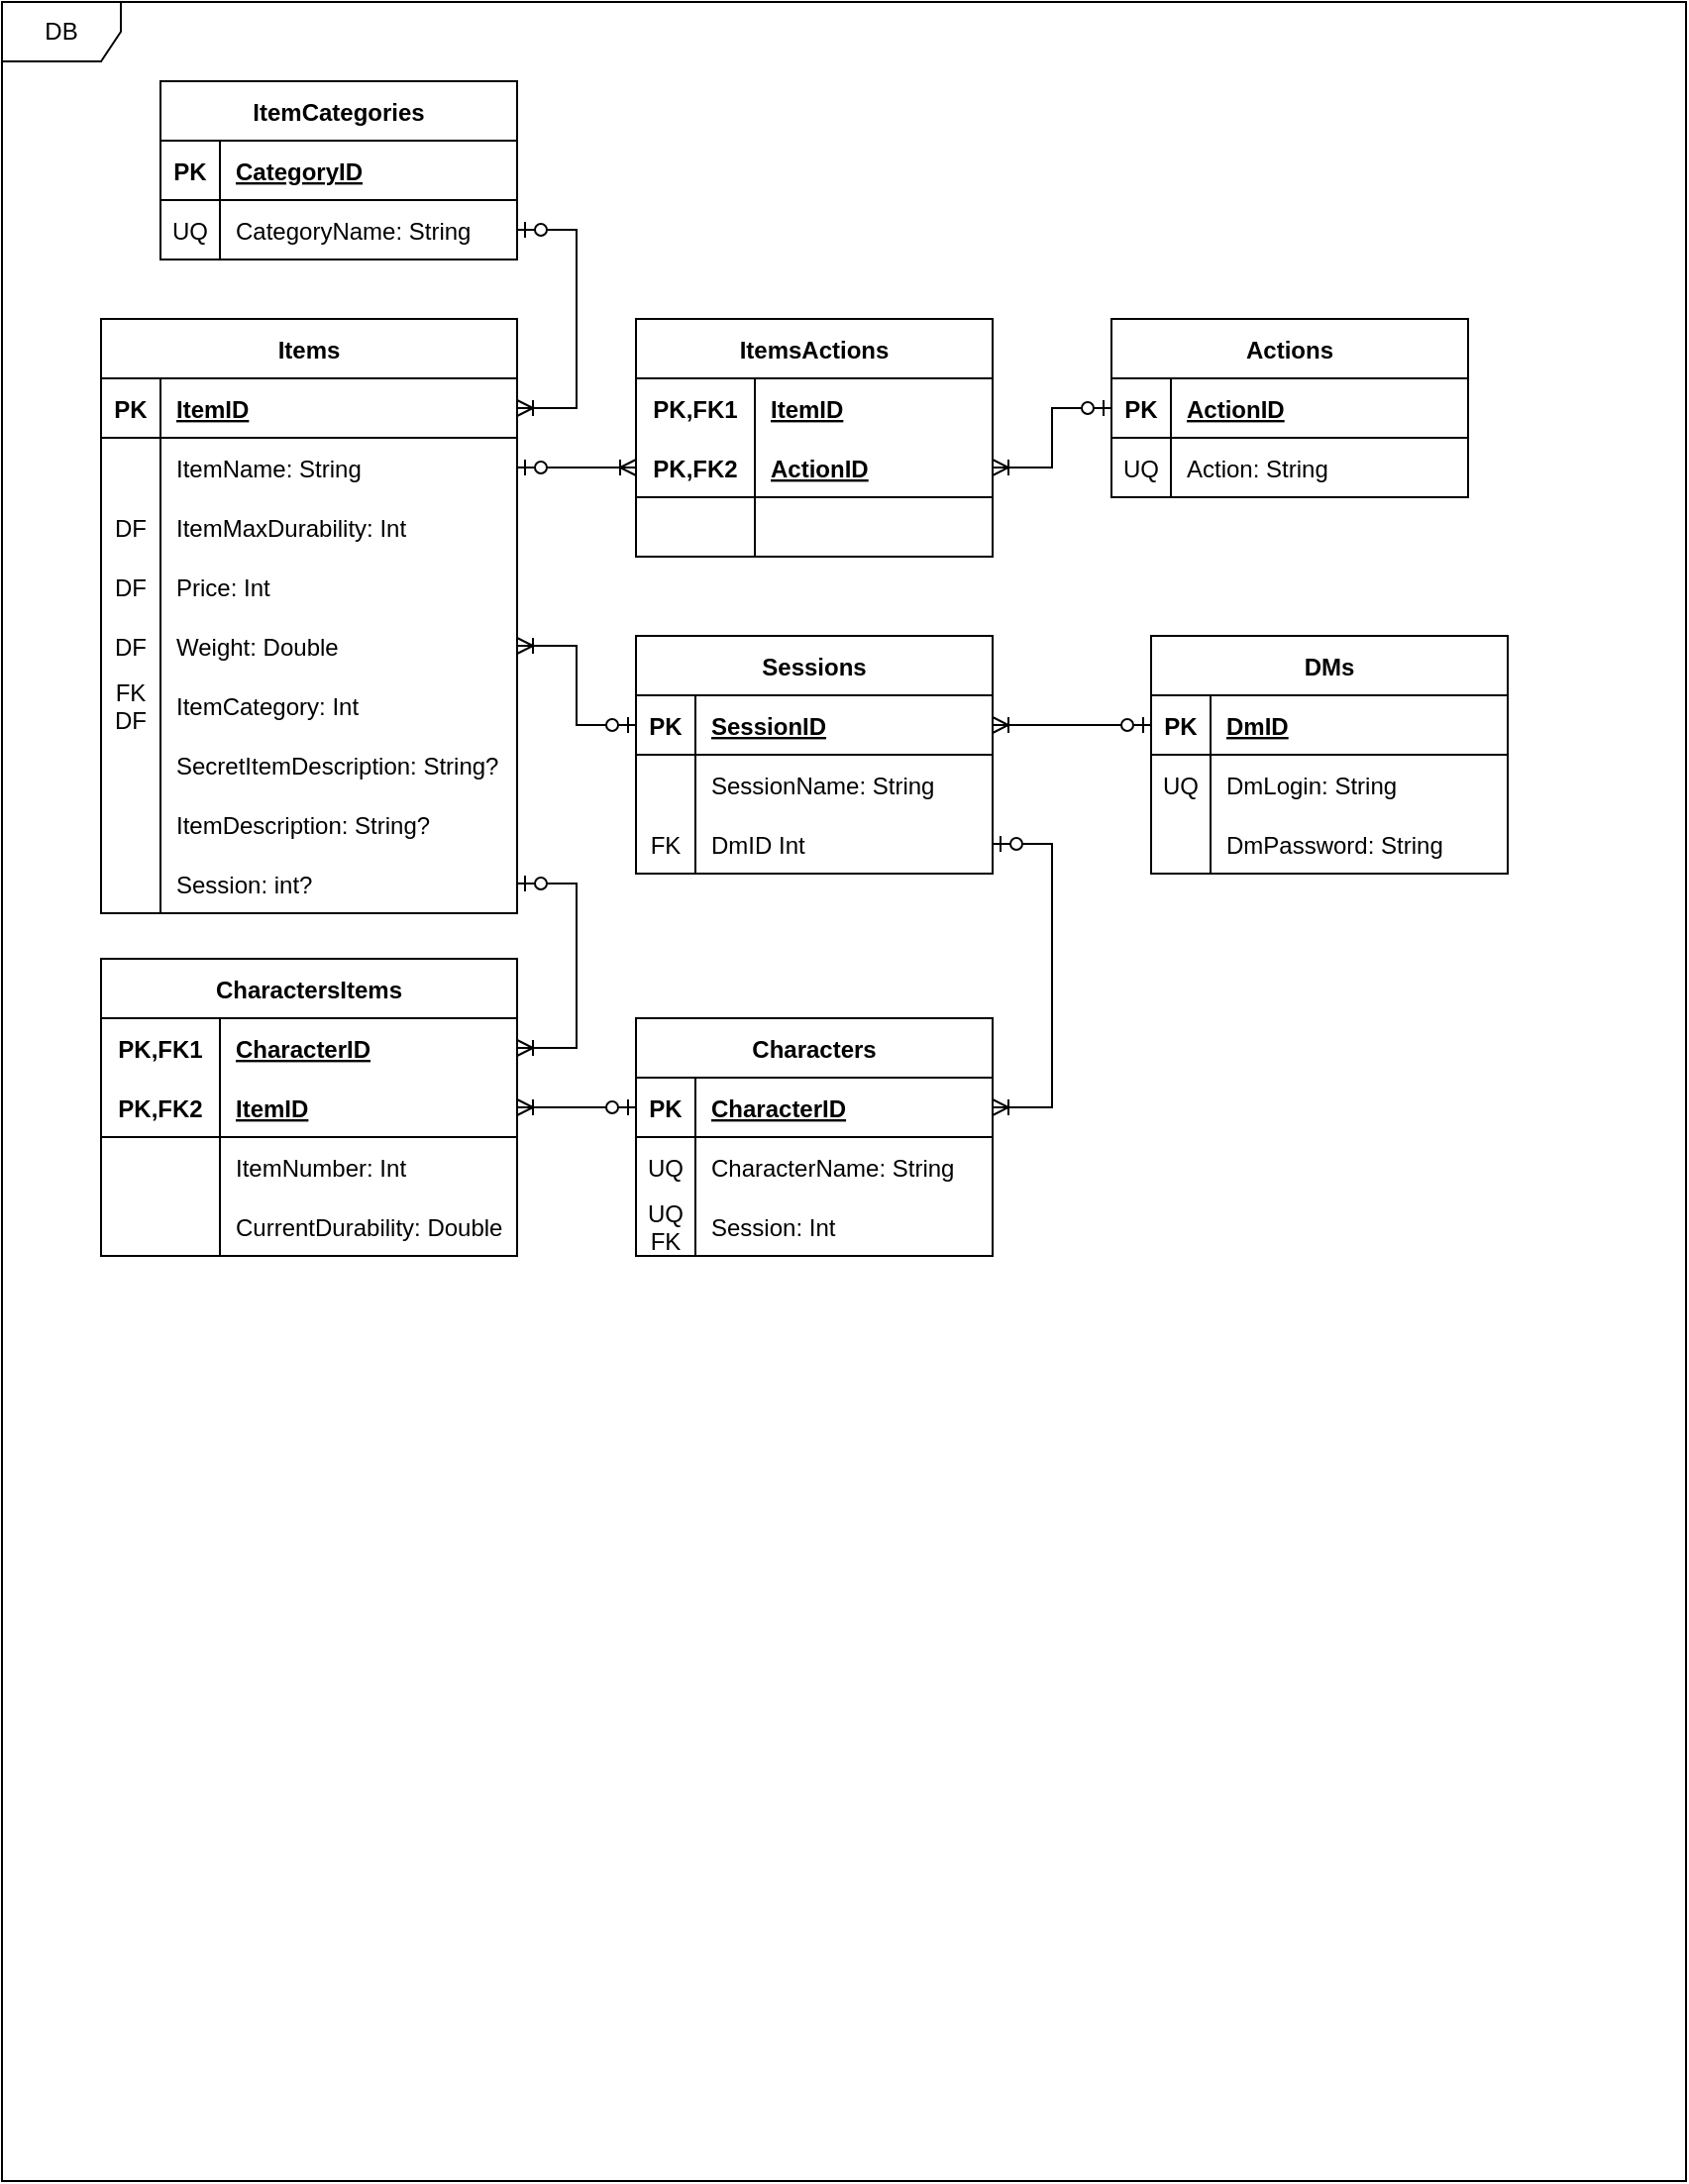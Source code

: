 <mxfile version="20.7.4" type="device"><diagram name="Page-1" id="c4acf3e9-155e-7222-9cf6-157b1a14988f"><mxGraphModel dx="1386" dy="783" grid="0" gridSize="10" guides="1" tooltips="1" connect="1" arrows="1" fold="1" page="1" pageScale="1" pageWidth="850" pageHeight="1100" background="none" math="0" shadow="0"><root><mxCell id="0"/><mxCell id="1" parent="0"/><mxCell id="YHHfuSLydvviwbBUo5Nz-66" value="DB" style="shape=umlFrame;whiteSpace=wrap;html=1;" parent="1" vertex="1"><mxGeometry width="850" height="1100" as="geometry"/></mxCell><mxCell id="YHHfuSLydvviwbBUo5Nz-67" value="ItemCategories" style="shape=table;startSize=30;container=1;collapsible=1;childLayout=tableLayout;fixedRows=1;rowLines=0;fontStyle=1;align=center;resizeLast=1;" parent="1" vertex="1"><mxGeometry x="80" y="40" width="180" height="90" as="geometry"/></mxCell><mxCell id="YHHfuSLydvviwbBUo5Nz-68" value="" style="shape=tableRow;horizontal=0;startSize=0;swimlaneHead=0;swimlaneBody=0;fillColor=none;collapsible=0;dropTarget=0;points=[[0,0.5],[1,0.5]];portConstraint=eastwest;top=0;left=0;right=0;bottom=1;" parent="YHHfuSLydvviwbBUo5Nz-67" vertex="1"><mxGeometry y="30" width="180" height="30" as="geometry"/></mxCell><mxCell id="YHHfuSLydvviwbBUo5Nz-69" value="PK" style="shape=partialRectangle;connectable=0;fillColor=none;top=0;left=0;bottom=0;right=0;fontStyle=1;overflow=hidden;" parent="YHHfuSLydvviwbBUo5Nz-68" vertex="1"><mxGeometry width="30" height="30" as="geometry"><mxRectangle width="30" height="30" as="alternateBounds"/></mxGeometry></mxCell><mxCell id="YHHfuSLydvviwbBUo5Nz-70" value="CategoryID" style="shape=partialRectangle;connectable=0;fillColor=none;top=0;left=0;bottom=0;right=0;align=left;spacingLeft=6;fontStyle=5;overflow=hidden;" parent="YHHfuSLydvviwbBUo5Nz-68" vertex="1"><mxGeometry x="30" width="150" height="30" as="geometry"><mxRectangle width="150" height="30" as="alternateBounds"/></mxGeometry></mxCell><mxCell id="YHHfuSLydvviwbBUo5Nz-71" value="" style="shape=tableRow;horizontal=0;startSize=0;swimlaneHead=0;swimlaneBody=0;fillColor=none;collapsible=0;dropTarget=0;points=[[0,0.5],[1,0.5]];portConstraint=eastwest;top=0;left=0;right=0;bottom=0;" parent="YHHfuSLydvviwbBUo5Nz-67" vertex="1"><mxGeometry y="60" width="180" height="30" as="geometry"/></mxCell><mxCell id="YHHfuSLydvviwbBUo5Nz-72" value="UQ" style="shape=partialRectangle;connectable=0;fillColor=none;top=0;left=0;bottom=0;right=0;editable=1;overflow=hidden;" parent="YHHfuSLydvviwbBUo5Nz-71" vertex="1"><mxGeometry width="30" height="30" as="geometry"><mxRectangle width="30" height="30" as="alternateBounds"/></mxGeometry></mxCell><mxCell id="YHHfuSLydvviwbBUo5Nz-73" value="CategoryName: String" style="shape=partialRectangle;connectable=0;fillColor=none;top=0;left=0;bottom=0;right=0;align=left;spacingLeft=6;overflow=hidden;" parent="YHHfuSLydvviwbBUo5Nz-71" vertex="1"><mxGeometry x="30" width="150" height="30" as="geometry"><mxRectangle width="150" height="30" as="alternateBounds"/></mxGeometry></mxCell><mxCell id="YHHfuSLydvviwbBUo5Nz-80" value="Items" style="shape=table;startSize=30;container=1;collapsible=1;childLayout=tableLayout;fixedRows=1;rowLines=0;fontStyle=1;align=center;resizeLast=1;" parent="1" vertex="1"><mxGeometry x="50" y="160" width="210" height="300" as="geometry"/></mxCell><mxCell id="YHHfuSLydvviwbBUo5Nz-81" value="" style="shape=tableRow;horizontal=0;startSize=0;swimlaneHead=0;swimlaneBody=0;fillColor=none;collapsible=0;dropTarget=0;points=[[0,0.5],[1,0.5]];portConstraint=eastwest;top=0;left=0;right=0;bottom=1;" parent="YHHfuSLydvviwbBUo5Nz-80" vertex="1"><mxGeometry y="30" width="210" height="30" as="geometry"/></mxCell><mxCell id="YHHfuSLydvviwbBUo5Nz-82" value="PK" style="shape=partialRectangle;connectable=0;fillColor=none;top=0;left=0;bottom=0;right=0;fontStyle=1;overflow=hidden;" parent="YHHfuSLydvviwbBUo5Nz-81" vertex="1"><mxGeometry width="30" height="30" as="geometry"><mxRectangle width="30" height="30" as="alternateBounds"/></mxGeometry></mxCell><mxCell id="YHHfuSLydvviwbBUo5Nz-83" value="ItemID" style="shape=partialRectangle;connectable=0;fillColor=none;top=0;left=0;bottom=0;right=0;align=left;spacingLeft=6;fontStyle=5;overflow=hidden;" parent="YHHfuSLydvviwbBUo5Nz-81" vertex="1"><mxGeometry x="30" width="180" height="30" as="geometry"><mxRectangle width="180" height="30" as="alternateBounds"/></mxGeometry></mxCell><mxCell id="YHHfuSLydvviwbBUo5Nz-84" value="" style="shape=tableRow;horizontal=0;startSize=0;swimlaneHead=0;swimlaneBody=0;fillColor=none;collapsible=0;dropTarget=0;points=[[0,0.5],[1,0.5]];portConstraint=eastwest;top=0;left=0;right=0;bottom=0;" parent="YHHfuSLydvviwbBUo5Nz-80" vertex="1"><mxGeometry y="60" width="210" height="30" as="geometry"/></mxCell><mxCell id="YHHfuSLydvviwbBUo5Nz-85" value="" style="shape=partialRectangle;connectable=0;fillColor=none;top=0;left=0;bottom=0;right=0;editable=1;overflow=hidden;" parent="YHHfuSLydvviwbBUo5Nz-84" vertex="1"><mxGeometry width="30" height="30" as="geometry"><mxRectangle width="30" height="30" as="alternateBounds"/></mxGeometry></mxCell><mxCell id="YHHfuSLydvviwbBUo5Nz-86" value="ItemName: String" style="shape=partialRectangle;connectable=0;fillColor=none;top=0;left=0;bottom=0;right=0;align=left;spacingLeft=6;overflow=hidden;" parent="YHHfuSLydvviwbBUo5Nz-84" vertex="1"><mxGeometry x="30" width="180" height="30" as="geometry"><mxRectangle width="180" height="30" as="alternateBounds"/></mxGeometry></mxCell><mxCell id="YHHfuSLydvviwbBUo5Nz-87" value="" style="shape=tableRow;horizontal=0;startSize=0;swimlaneHead=0;swimlaneBody=0;fillColor=none;collapsible=0;dropTarget=0;points=[[0,0.5],[1,0.5]];portConstraint=eastwest;top=0;left=0;right=0;bottom=0;" parent="YHHfuSLydvviwbBUo5Nz-80" vertex="1"><mxGeometry y="90" width="210" height="30" as="geometry"/></mxCell><mxCell id="YHHfuSLydvviwbBUo5Nz-88" value="DF" style="shape=partialRectangle;connectable=0;fillColor=none;top=0;left=0;bottom=0;right=0;editable=1;overflow=hidden;" parent="YHHfuSLydvviwbBUo5Nz-87" vertex="1"><mxGeometry width="30" height="30" as="geometry"><mxRectangle width="30" height="30" as="alternateBounds"/></mxGeometry></mxCell><mxCell id="YHHfuSLydvviwbBUo5Nz-89" value="ItemMaxDurability: Int" style="shape=partialRectangle;connectable=0;fillColor=none;top=0;left=0;bottom=0;right=0;align=left;spacingLeft=6;overflow=hidden;" parent="YHHfuSLydvviwbBUo5Nz-87" vertex="1"><mxGeometry x="30" width="180" height="30" as="geometry"><mxRectangle width="180" height="30" as="alternateBounds"/></mxGeometry></mxCell><mxCell id="YHHfuSLydvviwbBUo5Nz-90" value="" style="shape=tableRow;horizontal=0;startSize=0;swimlaneHead=0;swimlaneBody=0;fillColor=none;collapsible=0;dropTarget=0;points=[[0,0.5],[1,0.5]];portConstraint=eastwest;top=0;left=0;right=0;bottom=0;" parent="YHHfuSLydvviwbBUo5Nz-80" vertex="1"><mxGeometry y="120" width="210" height="30" as="geometry"/></mxCell><mxCell id="YHHfuSLydvviwbBUo5Nz-91" value="DF" style="shape=partialRectangle;connectable=0;fillColor=none;top=0;left=0;bottom=0;right=0;editable=1;overflow=hidden;" parent="YHHfuSLydvviwbBUo5Nz-90" vertex="1"><mxGeometry width="30" height="30" as="geometry"><mxRectangle width="30" height="30" as="alternateBounds"/></mxGeometry></mxCell><mxCell id="YHHfuSLydvviwbBUo5Nz-92" value="Price: Int" style="shape=partialRectangle;connectable=0;fillColor=none;top=0;left=0;bottom=0;right=0;align=left;spacingLeft=6;overflow=hidden;" parent="YHHfuSLydvviwbBUo5Nz-90" vertex="1"><mxGeometry x="30" width="180" height="30" as="geometry"><mxRectangle width="180" height="30" as="alternateBounds"/></mxGeometry></mxCell><mxCell id="YHHfuSLydvviwbBUo5Nz-93" value="" style="shape=tableRow;horizontal=0;startSize=0;swimlaneHead=0;swimlaneBody=0;fillColor=none;collapsible=0;dropTarget=0;points=[[0,0.5],[1,0.5]];portConstraint=eastwest;top=0;left=0;right=0;bottom=0;" parent="YHHfuSLydvviwbBUo5Nz-80" vertex="1"><mxGeometry y="150" width="210" height="30" as="geometry"/></mxCell><mxCell id="YHHfuSLydvviwbBUo5Nz-94" value="DF" style="shape=partialRectangle;connectable=0;fillColor=none;top=0;left=0;bottom=0;right=0;editable=1;overflow=hidden;" parent="YHHfuSLydvviwbBUo5Nz-93" vertex="1"><mxGeometry width="30" height="30" as="geometry"><mxRectangle width="30" height="30" as="alternateBounds"/></mxGeometry></mxCell><mxCell id="YHHfuSLydvviwbBUo5Nz-95" value="Weight: Double" style="shape=partialRectangle;connectable=0;fillColor=none;top=0;left=0;bottom=0;right=0;align=left;spacingLeft=6;overflow=hidden;" parent="YHHfuSLydvviwbBUo5Nz-93" vertex="1"><mxGeometry x="30" width="180" height="30" as="geometry"><mxRectangle width="180" height="30" as="alternateBounds"/></mxGeometry></mxCell><mxCell id="YHHfuSLydvviwbBUo5Nz-96" value="" style="shape=tableRow;horizontal=0;startSize=0;swimlaneHead=0;swimlaneBody=0;fillColor=none;collapsible=0;dropTarget=0;points=[[0,0.5],[1,0.5]];portConstraint=eastwest;top=0;left=0;right=0;bottom=0;" parent="YHHfuSLydvviwbBUo5Nz-80" vertex="1"><mxGeometry y="180" width="210" height="30" as="geometry"/></mxCell><mxCell id="YHHfuSLydvviwbBUo5Nz-97" value="FK&#10;DF" style="shape=partialRectangle;connectable=0;fillColor=none;top=0;left=0;bottom=0;right=0;editable=1;overflow=hidden;" parent="YHHfuSLydvviwbBUo5Nz-96" vertex="1"><mxGeometry width="30" height="30" as="geometry"><mxRectangle width="30" height="30" as="alternateBounds"/></mxGeometry></mxCell><mxCell id="YHHfuSLydvviwbBUo5Nz-98" value="ItemCategory: Int" style="shape=partialRectangle;connectable=0;fillColor=none;top=0;left=0;bottom=0;right=0;align=left;spacingLeft=6;overflow=hidden;" parent="YHHfuSLydvviwbBUo5Nz-96" vertex="1"><mxGeometry x="30" width="180" height="30" as="geometry"><mxRectangle width="180" height="30" as="alternateBounds"/></mxGeometry></mxCell><mxCell id="5GeJG0-YzMfBoGwI85q9-1" value="" style="shape=tableRow;horizontal=0;startSize=0;swimlaneHead=0;swimlaneBody=0;fillColor=none;collapsible=0;dropTarget=0;points=[[0,0.5],[1,0.5]];portConstraint=eastwest;top=0;left=0;right=0;bottom=0;" parent="YHHfuSLydvviwbBUo5Nz-80" vertex="1"><mxGeometry y="210" width="210" height="30" as="geometry"/></mxCell><mxCell id="5GeJG0-YzMfBoGwI85q9-2" value="" style="shape=partialRectangle;connectable=0;fillColor=none;top=0;left=0;bottom=0;right=0;editable=1;overflow=hidden;" parent="5GeJG0-YzMfBoGwI85q9-1" vertex="1"><mxGeometry width="30" height="30" as="geometry"><mxRectangle width="30" height="30" as="alternateBounds"/></mxGeometry></mxCell><mxCell id="5GeJG0-YzMfBoGwI85q9-3" value="SecretItemDescription: String?" style="shape=partialRectangle;connectable=0;fillColor=none;top=0;left=0;bottom=0;right=0;align=left;spacingLeft=6;overflow=hidden;" parent="5GeJG0-YzMfBoGwI85q9-1" vertex="1"><mxGeometry x="30" width="180" height="30" as="geometry"><mxRectangle width="180" height="30" as="alternateBounds"/></mxGeometry></mxCell><mxCell id="YHHfuSLydvviwbBUo5Nz-99" value="" style="shape=tableRow;horizontal=0;startSize=0;swimlaneHead=0;swimlaneBody=0;fillColor=none;collapsible=0;dropTarget=0;points=[[0,0.5],[1,0.5]];portConstraint=eastwest;top=0;left=0;right=0;bottom=0;" parent="YHHfuSLydvviwbBUo5Nz-80" vertex="1"><mxGeometry y="240" width="210" height="30" as="geometry"/></mxCell><mxCell id="YHHfuSLydvviwbBUo5Nz-100" value="" style="shape=partialRectangle;connectable=0;fillColor=none;top=0;left=0;bottom=0;right=0;editable=1;overflow=hidden;" parent="YHHfuSLydvviwbBUo5Nz-99" vertex="1"><mxGeometry width="30" height="30" as="geometry"><mxRectangle width="30" height="30" as="alternateBounds"/></mxGeometry></mxCell><mxCell id="YHHfuSLydvviwbBUo5Nz-101" value="ItemDescription: String?" style="shape=partialRectangle;connectable=0;fillColor=none;top=0;left=0;bottom=0;right=0;align=left;spacingLeft=6;overflow=hidden;" parent="YHHfuSLydvviwbBUo5Nz-99" vertex="1"><mxGeometry x="30" width="180" height="30" as="geometry"><mxRectangle width="180" height="30" as="alternateBounds"/></mxGeometry></mxCell><mxCell id="V3G9GHO6WLekc8sgnRj2-1" value="" style="shape=tableRow;horizontal=0;startSize=0;swimlaneHead=0;swimlaneBody=0;fillColor=none;collapsible=0;dropTarget=0;points=[[0,0.5],[1,0.5]];portConstraint=eastwest;top=0;left=0;right=0;bottom=0;" vertex="1" parent="YHHfuSLydvviwbBUo5Nz-80"><mxGeometry y="270" width="210" height="30" as="geometry"/></mxCell><mxCell id="V3G9GHO6WLekc8sgnRj2-2" value="" style="shape=partialRectangle;connectable=0;fillColor=none;top=0;left=0;bottom=0;right=0;editable=1;overflow=hidden;" vertex="1" parent="V3G9GHO6WLekc8sgnRj2-1"><mxGeometry width="30" height="30" as="geometry"><mxRectangle width="30" height="30" as="alternateBounds"/></mxGeometry></mxCell><mxCell id="V3G9GHO6WLekc8sgnRj2-3" value="Session: int?" style="shape=partialRectangle;connectable=0;fillColor=none;top=0;left=0;bottom=0;right=0;align=left;spacingLeft=6;overflow=hidden;" vertex="1" parent="V3G9GHO6WLekc8sgnRj2-1"><mxGeometry x="30" width="180" height="30" as="geometry"><mxRectangle width="180" height="30" as="alternateBounds"/></mxGeometry></mxCell><mxCell id="YHHfuSLydvviwbBUo5Nz-102" value="Actions" style="shape=table;startSize=30;container=1;collapsible=1;childLayout=tableLayout;fixedRows=1;rowLines=0;fontStyle=1;align=center;resizeLast=1;" parent="1" vertex="1"><mxGeometry x="560" y="160" width="180" height="90" as="geometry"/></mxCell><mxCell id="YHHfuSLydvviwbBUo5Nz-103" value="" style="shape=tableRow;horizontal=0;startSize=0;swimlaneHead=0;swimlaneBody=0;fillColor=none;collapsible=0;dropTarget=0;points=[[0,0.5],[1,0.5]];portConstraint=eastwest;top=0;left=0;right=0;bottom=1;" parent="YHHfuSLydvviwbBUo5Nz-102" vertex="1"><mxGeometry y="30" width="180" height="30" as="geometry"/></mxCell><mxCell id="YHHfuSLydvviwbBUo5Nz-104" value="PK" style="shape=partialRectangle;connectable=0;fillColor=none;top=0;left=0;bottom=0;right=0;fontStyle=1;overflow=hidden;" parent="YHHfuSLydvviwbBUo5Nz-103" vertex="1"><mxGeometry width="30" height="30" as="geometry"><mxRectangle width="30" height="30" as="alternateBounds"/></mxGeometry></mxCell><mxCell id="YHHfuSLydvviwbBUo5Nz-105" value="ActionID" style="shape=partialRectangle;connectable=0;fillColor=none;top=0;left=0;bottom=0;right=0;align=left;spacingLeft=6;fontStyle=5;overflow=hidden;" parent="YHHfuSLydvviwbBUo5Nz-103" vertex="1"><mxGeometry x="30" width="150" height="30" as="geometry"><mxRectangle width="150" height="30" as="alternateBounds"/></mxGeometry></mxCell><mxCell id="YHHfuSLydvviwbBUo5Nz-106" value="" style="shape=tableRow;horizontal=0;startSize=0;swimlaneHead=0;swimlaneBody=0;fillColor=none;collapsible=0;dropTarget=0;points=[[0,0.5],[1,0.5]];portConstraint=eastwest;top=0;left=0;right=0;bottom=0;" parent="YHHfuSLydvviwbBUo5Nz-102" vertex="1"><mxGeometry y="60" width="180" height="30" as="geometry"/></mxCell><mxCell id="YHHfuSLydvviwbBUo5Nz-107" value="UQ" style="shape=partialRectangle;connectable=0;fillColor=none;top=0;left=0;bottom=0;right=0;editable=1;overflow=hidden;" parent="YHHfuSLydvviwbBUo5Nz-106" vertex="1"><mxGeometry width="30" height="30" as="geometry"><mxRectangle width="30" height="30" as="alternateBounds"/></mxGeometry></mxCell><mxCell id="YHHfuSLydvviwbBUo5Nz-108" value="Action: String" style="shape=partialRectangle;connectable=0;fillColor=none;top=0;left=0;bottom=0;right=0;align=left;spacingLeft=6;overflow=hidden;" parent="YHHfuSLydvviwbBUo5Nz-106" vertex="1"><mxGeometry x="30" width="150" height="30" as="geometry"><mxRectangle width="150" height="30" as="alternateBounds"/></mxGeometry></mxCell><mxCell id="YHHfuSLydvviwbBUo5Nz-115" value="ItemsActions" style="shape=table;startSize=30;container=1;collapsible=1;childLayout=tableLayout;fixedRows=1;rowLines=0;fontStyle=1;align=center;resizeLast=1;" parent="1" vertex="1"><mxGeometry x="320" y="160" width="180" height="120" as="geometry"/></mxCell><mxCell id="YHHfuSLydvviwbBUo5Nz-116" value="" style="shape=tableRow;horizontal=0;startSize=0;swimlaneHead=0;swimlaneBody=0;fillColor=none;collapsible=0;dropTarget=0;points=[[0,0.5],[1,0.5]];portConstraint=eastwest;top=0;left=0;right=0;bottom=0;" parent="YHHfuSLydvviwbBUo5Nz-115" vertex="1"><mxGeometry y="30" width="180" height="30" as="geometry"/></mxCell><mxCell id="YHHfuSLydvviwbBUo5Nz-117" value="PK,FK1" style="shape=partialRectangle;connectable=0;fillColor=none;top=0;left=0;bottom=0;right=0;fontStyle=1;overflow=hidden;" parent="YHHfuSLydvviwbBUo5Nz-116" vertex="1"><mxGeometry width="60" height="30" as="geometry"><mxRectangle width="60" height="30" as="alternateBounds"/></mxGeometry></mxCell><mxCell id="YHHfuSLydvviwbBUo5Nz-118" value="ItemID" style="shape=partialRectangle;connectable=0;fillColor=none;top=0;left=0;bottom=0;right=0;align=left;spacingLeft=6;fontStyle=5;overflow=hidden;" parent="YHHfuSLydvviwbBUo5Nz-116" vertex="1"><mxGeometry x="60" width="120" height="30" as="geometry"><mxRectangle width="120" height="30" as="alternateBounds"/></mxGeometry></mxCell><mxCell id="YHHfuSLydvviwbBUo5Nz-119" value="" style="shape=tableRow;horizontal=0;startSize=0;swimlaneHead=0;swimlaneBody=0;fillColor=none;collapsible=0;dropTarget=0;points=[[0,0.5],[1,0.5]];portConstraint=eastwest;top=0;left=0;right=0;bottom=1;" parent="YHHfuSLydvviwbBUo5Nz-115" vertex="1"><mxGeometry y="60" width="180" height="30" as="geometry"/></mxCell><mxCell id="YHHfuSLydvviwbBUo5Nz-120" value="PK,FK2" style="shape=partialRectangle;connectable=0;fillColor=none;top=0;left=0;bottom=0;right=0;fontStyle=1;overflow=hidden;" parent="YHHfuSLydvviwbBUo5Nz-119" vertex="1"><mxGeometry width="60" height="30" as="geometry"><mxRectangle width="60" height="30" as="alternateBounds"/></mxGeometry></mxCell><mxCell id="YHHfuSLydvviwbBUo5Nz-121" value="ActionID" style="shape=partialRectangle;connectable=0;fillColor=none;top=0;left=0;bottom=0;right=0;align=left;spacingLeft=6;fontStyle=5;overflow=hidden;" parent="YHHfuSLydvviwbBUo5Nz-119" vertex="1"><mxGeometry x="60" width="120" height="30" as="geometry"><mxRectangle width="120" height="30" as="alternateBounds"/></mxGeometry></mxCell><mxCell id="YHHfuSLydvviwbBUo5Nz-125" value="" style="shape=tableRow;horizontal=0;startSize=0;swimlaneHead=0;swimlaneBody=0;fillColor=none;collapsible=0;dropTarget=0;points=[[0,0.5],[1,0.5]];portConstraint=eastwest;top=0;left=0;right=0;bottom=0;" parent="YHHfuSLydvviwbBUo5Nz-115" vertex="1"><mxGeometry y="90" width="180" height="30" as="geometry"/></mxCell><mxCell id="YHHfuSLydvviwbBUo5Nz-126" value="" style="shape=partialRectangle;connectable=0;fillColor=none;top=0;left=0;bottom=0;right=0;editable=1;overflow=hidden;" parent="YHHfuSLydvviwbBUo5Nz-125" vertex="1"><mxGeometry width="60" height="30" as="geometry"><mxRectangle width="60" height="30" as="alternateBounds"/></mxGeometry></mxCell><mxCell id="YHHfuSLydvviwbBUo5Nz-127" value="" style="shape=partialRectangle;connectable=0;fillColor=none;top=0;left=0;bottom=0;right=0;align=left;spacingLeft=6;overflow=hidden;" parent="YHHfuSLydvviwbBUo5Nz-125" vertex="1"><mxGeometry x="60" width="120" height="30" as="geometry"><mxRectangle width="120" height="30" as="alternateBounds"/></mxGeometry></mxCell><mxCell id="YHHfuSLydvviwbBUo5Nz-128" value="DMs" style="shape=table;startSize=30;container=1;collapsible=1;childLayout=tableLayout;fixedRows=1;rowLines=0;fontStyle=1;align=center;resizeLast=1;" parent="1" vertex="1"><mxGeometry x="580" y="320" width="180" height="120" as="geometry"/></mxCell><mxCell id="YHHfuSLydvviwbBUo5Nz-129" value="" style="shape=tableRow;horizontal=0;startSize=0;swimlaneHead=0;swimlaneBody=0;fillColor=none;collapsible=0;dropTarget=0;points=[[0,0.5],[1,0.5]];portConstraint=eastwest;top=0;left=0;right=0;bottom=1;" parent="YHHfuSLydvviwbBUo5Nz-128" vertex="1"><mxGeometry y="30" width="180" height="30" as="geometry"/></mxCell><mxCell id="YHHfuSLydvviwbBUo5Nz-130" value="PK" style="shape=partialRectangle;connectable=0;fillColor=none;top=0;left=0;bottom=0;right=0;fontStyle=1;overflow=hidden;" parent="YHHfuSLydvviwbBUo5Nz-129" vertex="1"><mxGeometry width="30" height="30" as="geometry"><mxRectangle width="30" height="30" as="alternateBounds"/></mxGeometry></mxCell><mxCell id="YHHfuSLydvviwbBUo5Nz-131" value="DmID" style="shape=partialRectangle;connectable=0;fillColor=none;top=0;left=0;bottom=0;right=0;align=left;spacingLeft=6;fontStyle=5;overflow=hidden;" parent="YHHfuSLydvviwbBUo5Nz-129" vertex="1"><mxGeometry x="30" width="150" height="30" as="geometry"><mxRectangle width="150" height="30" as="alternateBounds"/></mxGeometry></mxCell><mxCell id="YHHfuSLydvviwbBUo5Nz-132" value="" style="shape=tableRow;horizontal=0;startSize=0;swimlaneHead=0;swimlaneBody=0;fillColor=none;collapsible=0;dropTarget=0;points=[[0,0.5],[1,0.5]];portConstraint=eastwest;top=0;left=0;right=0;bottom=0;" parent="YHHfuSLydvviwbBUo5Nz-128" vertex="1"><mxGeometry y="60" width="180" height="30" as="geometry"/></mxCell><mxCell id="YHHfuSLydvviwbBUo5Nz-133" value="UQ" style="shape=partialRectangle;connectable=0;fillColor=none;top=0;left=0;bottom=0;right=0;editable=1;overflow=hidden;" parent="YHHfuSLydvviwbBUo5Nz-132" vertex="1"><mxGeometry width="30" height="30" as="geometry"><mxRectangle width="30" height="30" as="alternateBounds"/></mxGeometry></mxCell><mxCell id="YHHfuSLydvviwbBUo5Nz-134" value="DmLogin: String" style="shape=partialRectangle;connectable=0;fillColor=none;top=0;left=0;bottom=0;right=0;align=left;spacingLeft=6;overflow=hidden;" parent="YHHfuSLydvviwbBUo5Nz-132" vertex="1"><mxGeometry x="30" width="150" height="30" as="geometry"><mxRectangle width="150" height="30" as="alternateBounds"/></mxGeometry></mxCell><mxCell id="YHHfuSLydvviwbBUo5Nz-135" value="" style="shape=tableRow;horizontal=0;startSize=0;swimlaneHead=0;swimlaneBody=0;fillColor=none;collapsible=0;dropTarget=0;points=[[0,0.5],[1,0.5]];portConstraint=eastwest;top=0;left=0;right=0;bottom=0;" parent="YHHfuSLydvviwbBUo5Nz-128" vertex="1"><mxGeometry y="90" width="180" height="30" as="geometry"/></mxCell><mxCell id="YHHfuSLydvviwbBUo5Nz-136" value="" style="shape=partialRectangle;connectable=0;fillColor=none;top=0;left=0;bottom=0;right=0;editable=1;overflow=hidden;" parent="YHHfuSLydvviwbBUo5Nz-135" vertex="1"><mxGeometry width="30" height="30" as="geometry"><mxRectangle width="30" height="30" as="alternateBounds"/></mxGeometry></mxCell><mxCell id="YHHfuSLydvviwbBUo5Nz-137" value="DmPassword: String" style="shape=partialRectangle;connectable=0;fillColor=none;top=0;left=0;bottom=0;right=0;align=left;spacingLeft=6;overflow=hidden;" parent="YHHfuSLydvviwbBUo5Nz-135" vertex="1"><mxGeometry x="30" width="150" height="30" as="geometry"><mxRectangle width="150" height="30" as="alternateBounds"/></mxGeometry></mxCell><mxCell id="YHHfuSLydvviwbBUo5Nz-141" value="Sessions" style="shape=table;startSize=30;container=1;collapsible=1;childLayout=tableLayout;fixedRows=1;rowLines=0;fontStyle=1;align=center;resizeLast=1;" parent="1" vertex="1"><mxGeometry x="320" y="320" width="180" height="120" as="geometry"/></mxCell><mxCell id="YHHfuSLydvviwbBUo5Nz-142" value="" style="shape=tableRow;horizontal=0;startSize=0;swimlaneHead=0;swimlaneBody=0;fillColor=none;collapsible=0;dropTarget=0;points=[[0,0.5],[1,0.5]];portConstraint=eastwest;top=0;left=0;right=0;bottom=1;" parent="YHHfuSLydvviwbBUo5Nz-141" vertex="1"><mxGeometry y="30" width="180" height="30" as="geometry"/></mxCell><mxCell id="YHHfuSLydvviwbBUo5Nz-143" value="PK" style="shape=partialRectangle;connectable=0;fillColor=none;top=0;left=0;bottom=0;right=0;fontStyle=1;overflow=hidden;" parent="YHHfuSLydvviwbBUo5Nz-142" vertex="1"><mxGeometry width="30" height="30" as="geometry"><mxRectangle width="30" height="30" as="alternateBounds"/></mxGeometry></mxCell><mxCell id="YHHfuSLydvviwbBUo5Nz-144" value="SessionID" style="shape=partialRectangle;connectable=0;fillColor=none;top=0;left=0;bottom=0;right=0;align=left;spacingLeft=6;fontStyle=5;overflow=hidden;" parent="YHHfuSLydvviwbBUo5Nz-142" vertex="1"><mxGeometry x="30" width="150" height="30" as="geometry"><mxRectangle width="150" height="30" as="alternateBounds"/></mxGeometry></mxCell><mxCell id="YHHfuSLydvviwbBUo5Nz-145" value="" style="shape=tableRow;horizontal=0;startSize=0;swimlaneHead=0;swimlaneBody=0;fillColor=none;collapsible=0;dropTarget=0;points=[[0,0.5],[1,0.5]];portConstraint=eastwest;top=0;left=0;right=0;bottom=0;" parent="YHHfuSLydvviwbBUo5Nz-141" vertex="1"><mxGeometry y="60" width="180" height="30" as="geometry"/></mxCell><mxCell id="YHHfuSLydvviwbBUo5Nz-146" value="" style="shape=partialRectangle;connectable=0;fillColor=none;top=0;left=0;bottom=0;right=0;editable=1;overflow=hidden;" parent="YHHfuSLydvviwbBUo5Nz-145" vertex="1"><mxGeometry width="30" height="30" as="geometry"><mxRectangle width="30" height="30" as="alternateBounds"/></mxGeometry></mxCell><mxCell id="YHHfuSLydvviwbBUo5Nz-147" value="SessionName: String" style="shape=partialRectangle;connectable=0;fillColor=none;top=0;left=0;bottom=0;right=0;align=left;spacingLeft=6;overflow=hidden;" parent="YHHfuSLydvviwbBUo5Nz-145" vertex="1"><mxGeometry x="30" width="150" height="30" as="geometry"><mxRectangle width="150" height="30" as="alternateBounds"/></mxGeometry></mxCell><mxCell id="YHHfuSLydvviwbBUo5Nz-148" value="" style="shape=tableRow;horizontal=0;startSize=0;swimlaneHead=0;swimlaneBody=0;fillColor=none;collapsible=0;dropTarget=0;points=[[0,0.5],[1,0.5]];portConstraint=eastwest;top=0;left=0;right=0;bottom=0;" parent="YHHfuSLydvviwbBUo5Nz-141" vertex="1"><mxGeometry y="90" width="180" height="30" as="geometry"/></mxCell><mxCell id="YHHfuSLydvviwbBUo5Nz-149" value="FK" style="shape=partialRectangle;connectable=0;fillColor=none;top=0;left=0;bottom=0;right=0;editable=1;overflow=hidden;" parent="YHHfuSLydvviwbBUo5Nz-148" vertex="1"><mxGeometry width="30" height="30" as="geometry"><mxRectangle width="30" height="30" as="alternateBounds"/></mxGeometry></mxCell><mxCell id="YHHfuSLydvviwbBUo5Nz-150" value="DmID Int" style="shape=partialRectangle;connectable=0;fillColor=none;top=0;left=0;bottom=0;right=0;align=left;spacingLeft=6;overflow=hidden;" parent="YHHfuSLydvviwbBUo5Nz-148" vertex="1"><mxGeometry x="30" width="150" height="30" as="geometry"><mxRectangle width="150" height="30" as="alternateBounds"/></mxGeometry></mxCell><mxCell id="YHHfuSLydvviwbBUo5Nz-154" value="Characters" style="shape=table;startSize=30;container=1;collapsible=1;childLayout=tableLayout;fixedRows=1;rowLines=0;fontStyle=1;align=center;resizeLast=1;" parent="1" vertex="1"><mxGeometry x="320" y="513" width="180" height="120" as="geometry"/></mxCell><mxCell id="YHHfuSLydvviwbBUo5Nz-155" value="" style="shape=tableRow;horizontal=0;startSize=0;swimlaneHead=0;swimlaneBody=0;fillColor=none;collapsible=0;dropTarget=0;points=[[0,0.5],[1,0.5]];portConstraint=eastwest;top=0;left=0;right=0;bottom=1;" parent="YHHfuSLydvviwbBUo5Nz-154" vertex="1"><mxGeometry y="30" width="180" height="30" as="geometry"/></mxCell><mxCell id="YHHfuSLydvviwbBUo5Nz-156" value="PK" style="shape=partialRectangle;connectable=0;fillColor=none;top=0;left=0;bottom=0;right=0;fontStyle=1;overflow=hidden;" parent="YHHfuSLydvviwbBUo5Nz-155" vertex="1"><mxGeometry width="30" height="30" as="geometry"><mxRectangle width="30" height="30" as="alternateBounds"/></mxGeometry></mxCell><mxCell id="YHHfuSLydvviwbBUo5Nz-157" value="CharacterID" style="shape=partialRectangle;connectable=0;fillColor=none;top=0;left=0;bottom=0;right=0;align=left;spacingLeft=6;fontStyle=5;overflow=hidden;" parent="YHHfuSLydvviwbBUo5Nz-155" vertex="1"><mxGeometry x="30" width="150" height="30" as="geometry"><mxRectangle width="150" height="30" as="alternateBounds"/></mxGeometry></mxCell><mxCell id="YHHfuSLydvviwbBUo5Nz-158" value="" style="shape=tableRow;horizontal=0;startSize=0;swimlaneHead=0;swimlaneBody=0;fillColor=none;collapsible=0;dropTarget=0;points=[[0,0.5],[1,0.5]];portConstraint=eastwest;top=0;left=0;right=0;bottom=0;" parent="YHHfuSLydvviwbBUo5Nz-154" vertex="1"><mxGeometry y="60" width="180" height="30" as="geometry"/></mxCell><mxCell id="YHHfuSLydvviwbBUo5Nz-159" value="UQ" style="shape=partialRectangle;connectable=0;fillColor=none;top=0;left=0;bottom=0;right=0;editable=1;overflow=hidden;" parent="YHHfuSLydvviwbBUo5Nz-158" vertex="1"><mxGeometry width="30" height="30" as="geometry"><mxRectangle width="30" height="30" as="alternateBounds"/></mxGeometry></mxCell><mxCell id="YHHfuSLydvviwbBUo5Nz-160" value="CharacterName: String" style="shape=partialRectangle;connectable=0;fillColor=none;top=0;left=0;bottom=0;right=0;align=left;spacingLeft=6;overflow=hidden;" parent="YHHfuSLydvviwbBUo5Nz-158" vertex="1"><mxGeometry x="30" width="150" height="30" as="geometry"><mxRectangle width="150" height="30" as="alternateBounds"/></mxGeometry></mxCell><mxCell id="YHHfuSLydvviwbBUo5Nz-161" value="" style="shape=tableRow;horizontal=0;startSize=0;swimlaneHead=0;swimlaneBody=0;fillColor=none;collapsible=0;dropTarget=0;points=[[0,0.5],[1,0.5]];portConstraint=eastwest;top=0;left=0;right=0;bottom=0;" parent="YHHfuSLydvviwbBUo5Nz-154" vertex="1"><mxGeometry y="90" width="180" height="30" as="geometry"/></mxCell><mxCell id="YHHfuSLydvviwbBUo5Nz-162" value="UQ&#10;FK" style="shape=partialRectangle;connectable=0;fillColor=none;top=0;left=0;bottom=0;right=0;editable=1;overflow=hidden;" parent="YHHfuSLydvviwbBUo5Nz-161" vertex="1"><mxGeometry width="30" height="30" as="geometry"><mxRectangle width="30" height="30" as="alternateBounds"/></mxGeometry></mxCell><mxCell id="YHHfuSLydvviwbBUo5Nz-163" value="Session: Int" style="shape=partialRectangle;connectable=0;fillColor=none;top=0;left=0;bottom=0;right=0;align=left;spacingLeft=6;overflow=hidden;" parent="YHHfuSLydvviwbBUo5Nz-161" vertex="1"><mxGeometry x="30" width="150" height="30" as="geometry"><mxRectangle width="150" height="30" as="alternateBounds"/></mxGeometry></mxCell><mxCell id="YHHfuSLydvviwbBUo5Nz-167" value="CharactersItems" style="shape=table;startSize=30;container=1;collapsible=1;childLayout=tableLayout;fixedRows=1;rowLines=0;fontStyle=1;align=center;resizeLast=1;" parent="1" vertex="1"><mxGeometry x="50" y="483" width="210" height="150" as="geometry"/></mxCell><mxCell id="YHHfuSLydvviwbBUo5Nz-168" value="" style="shape=tableRow;horizontal=0;startSize=0;swimlaneHead=0;swimlaneBody=0;fillColor=none;collapsible=0;dropTarget=0;points=[[0,0.5],[1,0.5]];portConstraint=eastwest;top=0;left=0;right=0;bottom=0;" parent="YHHfuSLydvviwbBUo5Nz-167" vertex="1"><mxGeometry y="30" width="210" height="30" as="geometry"/></mxCell><mxCell id="YHHfuSLydvviwbBUo5Nz-169" value="PK,FK1" style="shape=partialRectangle;connectable=0;fillColor=none;top=0;left=0;bottom=0;right=0;fontStyle=1;overflow=hidden;" parent="YHHfuSLydvviwbBUo5Nz-168" vertex="1"><mxGeometry width="60" height="30" as="geometry"><mxRectangle width="60" height="30" as="alternateBounds"/></mxGeometry></mxCell><mxCell id="YHHfuSLydvviwbBUo5Nz-170" value="CharacterID" style="shape=partialRectangle;connectable=0;fillColor=none;top=0;left=0;bottom=0;right=0;align=left;spacingLeft=6;fontStyle=5;overflow=hidden;" parent="YHHfuSLydvviwbBUo5Nz-168" vertex="1"><mxGeometry x="60" width="150" height="30" as="geometry"><mxRectangle width="150" height="30" as="alternateBounds"/></mxGeometry></mxCell><mxCell id="YHHfuSLydvviwbBUo5Nz-171" value="" style="shape=tableRow;horizontal=0;startSize=0;swimlaneHead=0;swimlaneBody=0;fillColor=none;collapsible=0;dropTarget=0;points=[[0,0.5],[1,0.5]];portConstraint=eastwest;top=0;left=0;right=0;bottom=1;" parent="YHHfuSLydvviwbBUo5Nz-167" vertex="1"><mxGeometry y="60" width="210" height="30" as="geometry"/></mxCell><mxCell id="YHHfuSLydvviwbBUo5Nz-172" value="PK,FK2" style="shape=partialRectangle;connectable=0;fillColor=none;top=0;left=0;bottom=0;right=0;fontStyle=1;overflow=hidden;" parent="YHHfuSLydvviwbBUo5Nz-171" vertex="1"><mxGeometry width="60" height="30" as="geometry"><mxRectangle width="60" height="30" as="alternateBounds"/></mxGeometry></mxCell><mxCell id="YHHfuSLydvviwbBUo5Nz-173" value="ItemID" style="shape=partialRectangle;connectable=0;fillColor=none;top=0;left=0;bottom=0;right=0;align=left;spacingLeft=6;fontStyle=5;overflow=hidden;" parent="YHHfuSLydvviwbBUo5Nz-171" vertex="1"><mxGeometry x="60" width="150" height="30" as="geometry"><mxRectangle width="150" height="30" as="alternateBounds"/></mxGeometry></mxCell><mxCell id="YHHfuSLydvviwbBUo5Nz-174" value="" style="shape=tableRow;horizontal=0;startSize=0;swimlaneHead=0;swimlaneBody=0;fillColor=none;collapsible=0;dropTarget=0;points=[[0,0.5],[1,0.5]];portConstraint=eastwest;top=0;left=0;right=0;bottom=0;" parent="YHHfuSLydvviwbBUo5Nz-167" vertex="1"><mxGeometry y="90" width="210" height="30" as="geometry"/></mxCell><mxCell id="YHHfuSLydvviwbBUo5Nz-175" value="" style="shape=partialRectangle;connectable=0;fillColor=none;top=0;left=0;bottom=0;right=0;editable=1;overflow=hidden;" parent="YHHfuSLydvviwbBUo5Nz-174" vertex="1"><mxGeometry width="60" height="30" as="geometry"><mxRectangle width="60" height="30" as="alternateBounds"/></mxGeometry></mxCell><mxCell id="YHHfuSLydvviwbBUo5Nz-176" value="ItemNumber: Int" style="shape=partialRectangle;connectable=0;fillColor=none;top=0;left=0;bottom=0;right=0;align=left;spacingLeft=6;overflow=hidden;" parent="YHHfuSLydvviwbBUo5Nz-174" vertex="1"><mxGeometry x="60" width="150" height="30" as="geometry"><mxRectangle width="150" height="30" as="alternateBounds"/></mxGeometry></mxCell><mxCell id="YHHfuSLydvviwbBUo5Nz-177" value="" style="shape=tableRow;horizontal=0;startSize=0;swimlaneHead=0;swimlaneBody=0;fillColor=none;collapsible=0;dropTarget=0;points=[[0,0.5],[1,0.5]];portConstraint=eastwest;top=0;left=0;right=0;bottom=0;" parent="YHHfuSLydvviwbBUo5Nz-167" vertex="1"><mxGeometry y="120" width="210" height="30" as="geometry"/></mxCell><mxCell id="YHHfuSLydvviwbBUo5Nz-178" value="" style="shape=partialRectangle;connectable=0;fillColor=none;top=0;left=0;bottom=0;right=0;editable=1;overflow=hidden;" parent="YHHfuSLydvviwbBUo5Nz-177" vertex="1"><mxGeometry width="60" height="30" as="geometry"><mxRectangle width="60" height="30" as="alternateBounds"/></mxGeometry></mxCell><mxCell id="YHHfuSLydvviwbBUo5Nz-179" value="CurrentDurability: Double" style="shape=partialRectangle;connectable=0;fillColor=none;top=0;left=0;bottom=0;right=0;align=left;spacingLeft=6;overflow=hidden;" parent="YHHfuSLydvviwbBUo5Nz-177" vertex="1"><mxGeometry x="60" width="150" height="30" as="geometry"><mxRectangle width="150" height="30" as="alternateBounds"/></mxGeometry></mxCell><mxCell id="YHHfuSLydvviwbBUo5Nz-180" value="" style="edgeStyle=entityRelationEdgeStyle;fontSize=12;html=1;endArrow=ERoneToMany;startArrow=ERzeroToOne;rounded=0;exitX=0;exitY=0.5;exitDx=0;exitDy=0;entryX=1;entryY=0.5;entryDx=0;entryDy=0;" parent="1" source="YHHfuSLydvviwbBUo5Nz-129" target="YHHfuSLydvviwbBUo5Nz-142" edge="1"><mxGeometry width="100" height="100" relative="1" as="geometry"><mxPoint x="490" y="330" as="sourcePoint"/><mxPoint x="590" y="230" as="targetPoint"/></mxGeometry></mxCell><mxCell id="YHHfuSLydvviwbBUo5Nz-181" value="" style="edgeStyle=entityRelationEdgeStyle;fontSize=12;html=1;endArrow=ERoneToMany;startArrow=ERzeroToOne;rounded=0;entryX=1;entryY=0.5;entryDx=0;entryDy=0;" parent="1" source="YHHfuSLydvviwbBUo5Nz-148" target="YHHfuSLydvviwbBUo5Nz-155" edge="1"><mxGeometry width="100" height="100" relative="1" as="geometry"><mxPoint x="500" y="468" as="sourcePoint"/><mxPoint x="590" y="273" as="targetPoint"/></mxGeometry></mxCell><mxCell id="YHHfuSLydvviwbBUo5Nz-182" value="" style="edgeStyle=entityRelationEdgeStyle;fontSize=12;html=1;endArrow=ERoneToMany;startArrow=ERzeroToOne;rounded=0;exitX=0;exitY=0.5;exitDx=0;exitDy=0;entryX=1;entryY=0.5;entryDx=0;entryDy=0;" parent="1" source="YHHfuSLydvviwbBUo5Nz-155" target="YHHfuSLydvviwbBUo5Nz-171" edge="1"><mxGeometry width="100" height="100" relative="1" as="geometry"><mxPoint x="490" y="373" as="sourcePoint"/><mxPoint x="590" y="273" as="targetPoint"/></mxGeometry></mxCell><mxCell id="YHHfuSLydvviwbBUo5Nz-183" value="" style="edgeStyle=entityRelationEdgeStyle;fontSize=12;html=1;endArrow=ERoneToMany;startArrow=ERzeroToOne;rounded=0;" parent="1" source="V3G9GHO6WLekc8sgnRj2-1" target="YHHfuSLydvviwbBUo5Nz-168" edge="1"><mxGeometry x="0.064" y="-56" width="100" height="100" relative="1" as="geometry"><mxPoint x="490" y="330" as="sourcePoint"/><mxPoint x="590" y="230" as="targetPoint"/><mxPoint as="offset"/></mxGeometry></mxCell><mxCell id="YHHfuSLydvviwbBUo5Nz-184" value="" style="edgeStyle=entityRelationEdgeStyle;fontSize=12;html=1;endArrow=ERoneToMany;startArrow=ERzeroToOne;rounded=0;exitX=1;exitY=0.5;exitDx=0;exitDy=0;entryX=0;entryY=0.5;entryDx=0;entryDy=0;" parent="1" source="YHHfuSLydvviwbBUo5Nz-84" target="YHHfuSLydvviwbBUo5Nz-119" edge="1"><mxGeometry width="100" height="100" relative="1" as="geometry"><mxPoint x="490" y="330" as="sourcePoint"/><mxPoint x="590" y="230" as="targetPoint"/></mxGeometry></mxCell><mxCell id="YHHfuSLydvviwbBUo5Nz-185" value="" style="edgeStyle=entityRelationEdgeStyle;fontSize=12;html=1;endArrow=ERoneToMany;startArrow=ERzeroToOne;rounded=0;exitX=1;exitY=0.5;exitDx=0;exitDy=0;entryX=1;entryY=0.5;entryDx=0;entryDy=0;" parent="1" source="YHHfuSLydvviwbBUo5Nz-71" target="YHHfuSLydvviwbBUo5Nz-81" edge="1"><mxGeometry width="100" height="100" relative="1" as="geometry"><mxPoint x="490" y="330" as="sourcePoint"/><mxPoint x="590" y="230" as="targetPoint"/></mxGeometry></mxCell><mxCell id="YHHfuSLydvviwbBUo5Nz-186" value="" style="edgeStyle=entityRelationEdgeStyle;fontSize=12;html=1;endArrow=ERoneToMany;startArrow=ERzeroToOne;rounded=0;exitX=0;exitY=0.5;exitDx=0;exitDy=0;entryX=1;entryY=0.5;entryDx=0;entryDy=0;" parent="1" source="YHHfuSLydvviwbBUo5Nz-103" target="YHHfuSLydvviwbBUo5Nz-119" edge="1"><mxGeometry width="100" height="100" relative="1" as="geometry"><mxPoint x="490" y="330" as="sourcePoint"/><mxPoint x="590" y="230" as="targetPoint"/></mxGeometry></mxCell><mxCell id="V3G9GHO6WLekc8sgnRj2-4" value="" style="edgeStyle=entityRelationEdgeStyle;fontSize=12;html=1;endArrow=ERoneToMany;startArrow=ERzeroToOne;rounded=0;" edge="1" parent="1" source="YHHfuSLydvviwbBUo5Nz-142" target="YHHfuSLydvviwbBUo5Nz-93"><mxGeometry width="100" height="100" relative="1" as="geometry"><mxPoint x="259" y="540" as="sourcePoint"/><mxPoint x="359" y="440" as="targetPoint"/></mxGeometry></mxCell></root></mxGraphModel></diagram></mxfile>